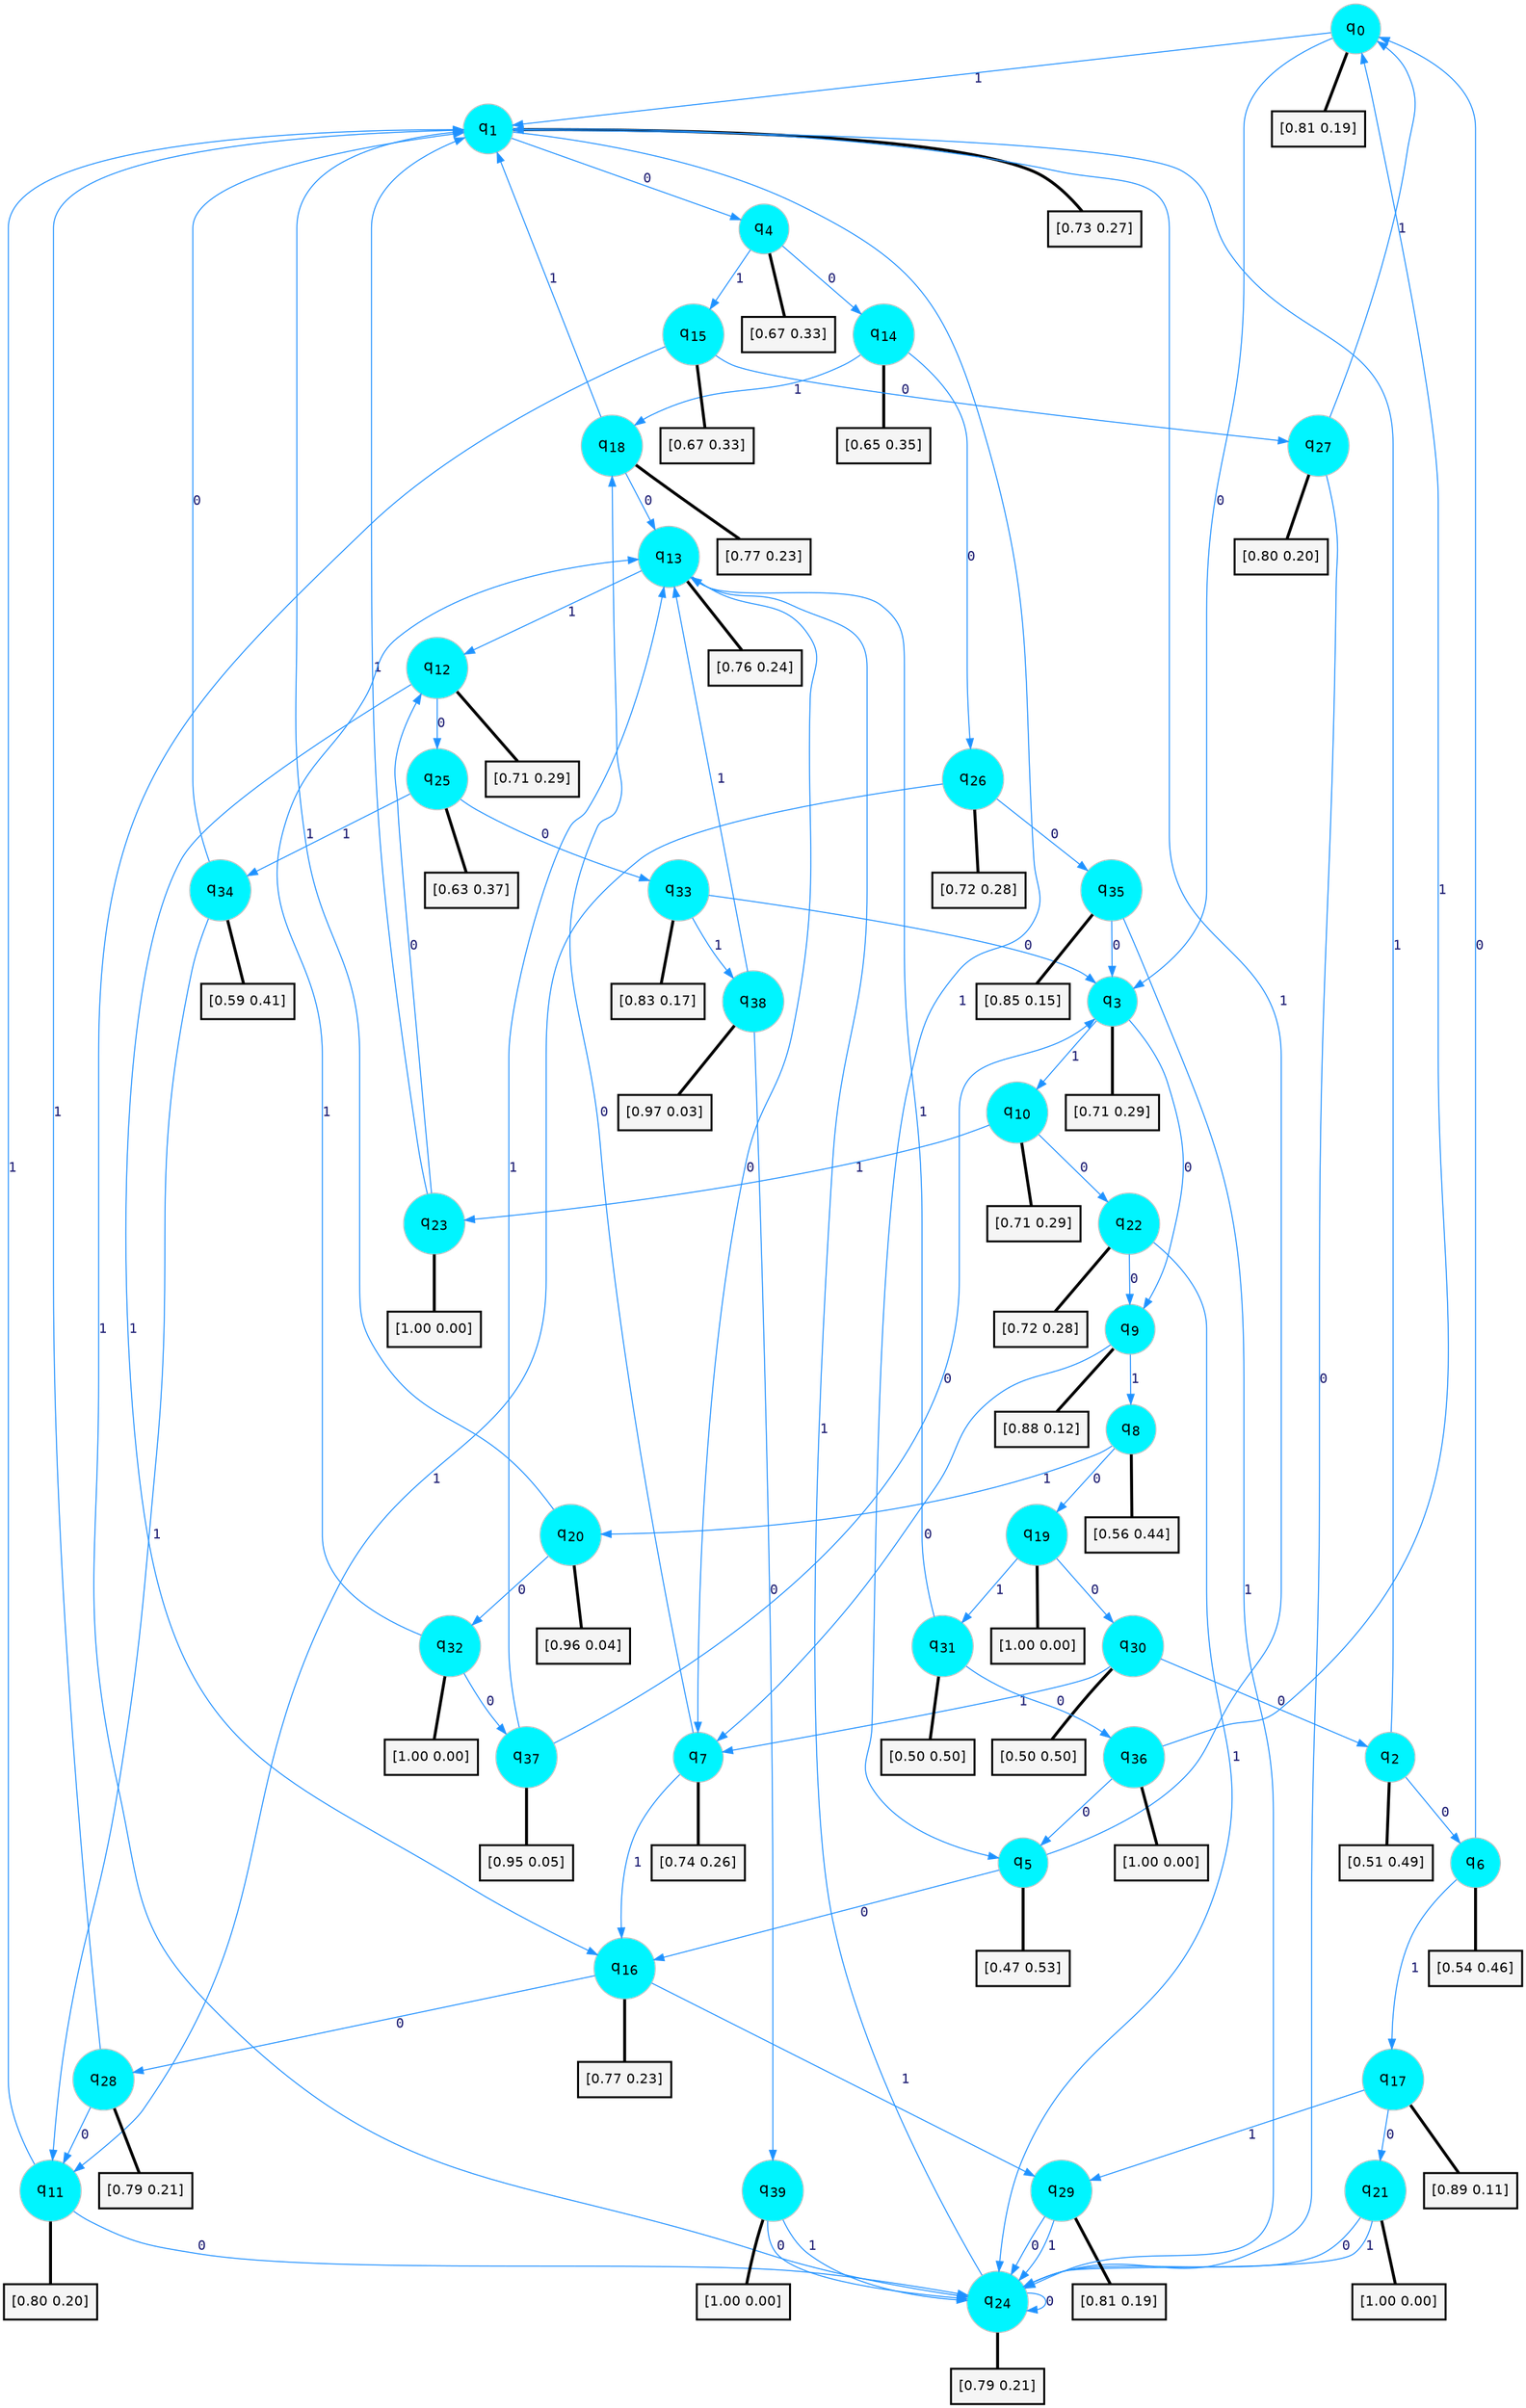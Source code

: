 digraph G {
graph [
bgcolor=transparent, dpi=300, rankdir=TD, size="40,25"];
node [
color=gray, fillcolor=turquoise1, fontcolor=black, fontname=Helvetica, fontsize=16, fontweight=bold, shape=circle, style=filled];
edge [
arrowsize=1, color=dodgerblue1, fontcolor=midnightblue, fontname=courier, fontweight=bold, penwidth=1, style=solid, weight=20];
0[label=<q<SUB>0</SUB>>];
1[label=<q<SUB>1</SUB>>];
2[label=<q<SUB>2</SUB>>];
3[label=<q<SUB>3</SUB>>];
4[label=<q<SUB>4</SUB>>];
5[label=<q<SUB>5</SUB>>];
6[label=<q<SUB>6</SUB>>];
7[label=<q<SUB>7</SUB>>];
8[label=<q<SUB>8</SUB>>];
9[label=<q<SUB>9</SUB>>];
10[label=<q<SUB>10</SUB>>];
11[label=<q<SUB>11</SUB>>];
12[label=<q<SUB>12</SUB>>];
13[label=<q<SUB>13</SUB>>];
14[label=<q<SUB>14</SUB>>];
15[label=<q<SUB>15</SUB>>];
16[label=<q<SUB>16</SUB>>];
17[label=<q<SUB>17</SUB>>];
18[label=<q<SUB>18</SUB>>];
19[label=<q<SUB>19</SUB>>];
20[label=<q<SUB>20</SUB>>];
21[label=<q<SUB>21</SUB>>];
22[label=<q<SUB>22</SUB>>];
23[label=<q<SUB>23</SUB>>];
24[label=<q<SUB>24</SUB>>];
25[label=<q<SUB>25</SUB>>];
26[label=<q<SUB>26</SUB>>];
27[label=<q<SUB>27</SUB>>];
28[label=<q<SUB>28</SUB>>];
29[label=<q<SUB>29</SUB>>];
30[label=<q<SUB>30</SUB>>];
31[label=<q<SUB>31</SUB>>];
32[label=<q<SUB>32</SUB>>];
33[label=<q<SUB>33</SUB>>];
34[label=<q<SUB>34</SUB>>];
35[label=<q<SUB>35</SUB>>];
36[label=<q<SUB>36</SUB>>];
37[label=<q<SUB>37</SUB>>];
38[label=<q<SUB>38</SUB>>];
39[label=<q<SUB>39</SUB>>];
40[label="[0.81 0.19]", shape=box,fontcolor=black, fontname=Helvetica, fontsize=14, penwidth=2, fillcolor=whitesmoke,color=black];
41[label="[0.73 0.27]", shape=box,fontcolor=black, fontname=Helvetica, fontsize=14, penwidth=2, fillcolor=whitesmoke,color=black];
42[label="[0.51 0.49]", shape=box,fontcolor=black, fontname=Helvetica, fontsize=14, penwidth=2, fillcolor=whitesmoke,color=black];
43[label="[0.71 0.29]", shape=box,fontcolor=black, fontname=Helvetica, fontsize=14, penwidth=2, fillcolor=whitesmoke,color=black];
44[label="[0.67 0.33]", shape=box,fontcolor=black, fontname=Helvetica, fontsize=14, penwidth=2, fillcolor=whitesmoke,color=black];
45[label="[0.47 0.53]", shape=box,fontcolor=black, fontname=Helvetica, fontsize=14, penwidth=2, fillcolor=whitesmoke,color=black];
46[label="[0.54 0.46]", shape=box,fontcolor=black, fontname=Helvetica, fontsize=14, penwidth=2, fillcolor=whitesmoke,color=black];
47[label="[0.74 0.26]", shape=box,fontcolor=black, fontname=Helvetica, fontsize=14, penwidth=2, fillcolor=whitesmoke,color=black];
48[label="[0.56 0.44]", shape=box,fontcolor=black, fontname=Helvetica, fontsize=14, penwidth=2, fillcolor=whitesmoke,color=black];
49[label="[0.88 0.12]", shape=box,fontcolor=black, fontname=Helvetica, fontsize=14, penwidth=2, fillcolor=whitesmoke,color=black];
50[label="[0.71 0.29]", shape=box,fontcolor=black, fontname=Helvetica, fontsize=14, penwidth=2, fillcolor=whitesmoke,color=black];
51[label="[0.80 0.20]", shape=box,fontcolor=black, fontname=Helvetica, fontsize=14, penwidth=2, fillcolor=whitesmoke,color=black];
52[label="[0.71 0.29]", shape=box,fontcolor=black, fontname=Helvetica, fontsize=14, penwidth=2, fillcolor=whitesmoke,color=black];
53[label="[0.76 0.24]", shape=box,fontcolor=black, fontname=Helvetica, fontsize=14, penwidth=2, fillcolor=whitesmoke,color=black];
54[label="[0.65 0.35]", shape=box,fontcolor=black, fontname=Helvetica, fontsize=14, penwidth=2, fillcolor=whitesmoke,color=black];
55[label="[0.67 0.33]", shape=box,fontcolor=black, fontname=Helvetica, fontsize=14, penwidth=2, fillcolor=whitesmoke,color=black];
56[label="[0.77 0.23]", shape=box,fontcolor=black, fontname=Helvetica, fontsize=14, penwidth=2, fillcolor=whitesmoke,color=black];
57[label="[0.89 0.11]", shape=box,fontcolor=black, fontname=Helvetica, fontsize=14, penwidth=2, fillcolor=whitesmoke,color=black];
58[label="[0.77 0.23]", shape=box,fontcolor=black, fontname=Helvetica, fontsize=14, penwidth=2, fillcolor=whitesmoke,color=black];
59[label="[1.00 0.00]", shape=box,fontcolor=black, fontname=Helvetica, fontsize=14, penwidth=2, fillcolor=whitesmoke,color=black];
60[label="[0.96 0.04]", shape=box,fontcolor=black, fontname=Helvetica, fontsize=14, penwidth=2, fillcolor=whitesmoke,color=black];
61[label="[1.00 0.00]", shape=box,fontcolor=black, fontname=Helvetica, fontsize=14, penwidth=2, fillcolor=whitesmoke,color=black];
62[label="[0.72 0.28]", shape=box,fontcolor=black, fontname=Helvetica, fontsize=14, penwidth=2, fillcolor=whitesmoke,color=black];
63[label="[1.00 0.00]", shape=box,fontcolor=black, fontname=Helvetica, fontsize=14, penwidth=2, fillcolor=whitesmoke,color=black];
64[label="[0.79 0.21]", shape=box,fontcolor=black, fontname=Helvetica, fontsize=14, penwidth=2, fillcolor=whitesmoke,color=black];
65[label="[0.63 0.37]", shape=box,fontcolor=black, fontname=Helvetica, fontsize=14, penwidth=2, fillcolor=whitesmoke,color=black];
66[label="[0.72 0.28]", shape=box,fontcolor=black, fontname=Helvetica, fontsize=14, penwidth=2, fillcolor=whitesmoke,color=black];
67[label="[0.80 0.20]", shape=box,fontcolor=black, fontname=Helvetica, fontsize=14, penwidth=2, fillcolor=whitesmoke,color=black];
68[label="[0.79 0.21]", shape=box,fontcolor=black, fontname=Helvetica, fontsize=14, penwidth=2, fillcolor=whitesmoke,color=black];
69[label="[0.81 0.19]", shape=box,fontcolor=black, fontname=Helvetica, fontsize=14, penwidth=2, fillcolor=whitesmoke,color=black];
70[label="[0.50 0.50]", shape=box,fontcolor=black, fontname=Helvetica, fontsize=14, penwidth=2, fillcolor=whitesmoke,color=black];
71[label="[0.50 0.50]", shape=box,fontcolor=black, fontname=Helvetica, fontsize=14, penwidth=2, fillcolor=whitesmoke,color=black];
72[label="[1.00 0.00]", shape=box,fontcolor=black, fontname=Helvetica, fontsize=14, penwidth=2, fillcolor=whitesmoke,color=black];
73[label="[0.83 0.17]", shape=box,fontcolor=black, fontname=Helvetica, fontsize=14, penwidth=2, fillcolor=whitesmoke,color=black];
74[label="[0.59 0.41]", shape=box,fontcolor=black, fontname=Helvetica, fontsize=14, penwidth=2, fillcolor=whitesmoke,color=black];
75[label="[0.85 0.15]", shape=box,fontcolor=black, fontname=Helvetica, fontsize=14, penwidth=2, fillcolor=whitesmoke,color=black];
76[label="[1.00 0.00]", shape=box,fontcolor=black, fontname=Helvetica, fontsize=14, penwidth=2, fillcolor=whitesmoke,color=black];
77[label="[0.95 0.05]", shape=box,fontcolor=black, fontname=Helvetica, fontsize=14, penwidth=2, fillcolor=whitesmoke,color=black];
78[label="[0.97 0.03]", shape=box,fontcolor=black, fontname=Helvetica, fontsize=14, penwidth=2, fillcolor=whitesmoke,color=black];
79[label="[1.00 0.00]", shape=box,fontcolor=black, fontname=Helvetica, fontsize=14, penwidth=2, fillcolor=whitesmoke,color=black];
0->3 [label=0];
0->1 [label=1];
0->40 [arrowhead=none, penwidth=3,color=black];
1->4 [label=0];
1->5 [label=1];
1->41 [arrowhead=none, penwidth=3,color=black];
2->6 [label=0];
2->1 [label=1];
2->42 [arrowhead=none, penwidth=3,color=black];
3->9 [label=0];
3->10 [label=1];
3->43 [arrowhead=none, penwidth=3,color=black];
4->14 [label=0];
4->15 [label=1];
4->44 [arrowhead=none, penwidth=3,color=black];
5->16 [label=0];
5->1 [label=1];
5->45 [arrowhead=none, penwidth=3,color=black];
6->0 [label=0];
6->17 [label=1];
6->46 [arrowhead=none, penwidth=3,color=black];
7->18 [label=0];
7->16 [label=1];
7->47 [arrowhead=none, penwidth=3,color=black];
8->19 [label=0];
8->20 [label=1];
8->48 [arrowhead=none, penwidth=3,color=black];
9->7 [label=0];
9->8 [label=1];
9->49 [arrowhead=none, penwidth=3,color=black];
10->22 [label=0];
10->23 [label=1];
10->50 [arrowhead=none, penwidth=3,color=black];
11->24 [label=0];
11->1 [label=1];
11->51 [arrowhead=none, penwidth=3,color=black];
12->25 [label=0];
12->16 [label=1];
12->52 [arrowhead=none, penwidth=3,color=black];
13->7 [label=0];
13->12 [label=1];
13->53 [arrowhead=none, penwidth=3,color=black];
14->26 [label=0];
14->18 [label=1];
14->54 [arrowhead=none, penwidth=3,color=black];
15->27 [label=0];
15->24 [label=1];
15->55 [arrowhead=none, penwidth=3,color=black];
16->28 [label=0];
16->29 [label=1];
16->56 [arrowhead=none, penwidth=3,color=black];
17->21 [label=0];
17->29 [label=1];
17->57 [arrowhead=none, penwidth=3,color=black];
18->13 [label=0];
18->1 [label=1];
18->58 [arrowhead=none, penwidth=3,color=black];
19->30 [label=0];
19->31 [label=1];
19->59 [arrowhead=none, penwidth=3,color=black];
20->32 [label=0];
20->1 [label=1];
20->60 [arrowhead=none, penwidth=3,color=black];
21->24 [label=0];
21->24 [label=1];
21->61 [arrowhead=none, penwidth=3,color=black];
22->9 [label=0];
22->24 [label=1];
22->62 [arrowhead=none, penwidth=3,color=black];
23->12 [label=0];
23->1 [label=1];
23->63 [arrowhead=none, penwidth=3,color=black];
24->24 [label=0];
24->13 [label=1];
24->64 [arrowhead=none, penwidth=3,color=black];
25->33 [label=0];
25->34 [label=1];
25->65 [arrowhead=none, penwidth=3,color=black];
26->35 [label=0];
26->11 [label=1];
26->66 [arrowhead=none, penwidth=3,color=black];
27->24 [label=0];
27->0 [label=1];
27->67 [arrowhead=none, penwidth=3,color=black];
28->11 [label=0];
28->1 [label=1];
28->68 [arrowhead=none, penwidth=3,color=black];
29->24 [label=0];
29->24 [label=1];
29->69 [arrowhead=none, penwidth=3,color=black];
30->2 [label=0];
30->7 [label=1];
30->70 [arrowhead=none, penwidth=3,color=black];
31->36 [label=0];
31->13 [label=1];
31->71 [arrowhead=none, penwidth=3,color=black];
32->37 [label=0];
32->13 [label=1];
32->72 [arrowhead=none, penwidth=3,color=black];
33->3 [label=0];
33->38 [label=1];
33->73 [arrowhead=none, penwidth=3,color=black];
34->1 [label=0];
34->11 [label=1];
34->74 [arrowhead=none, penwidth=3,color=black];
35->3 [label=0];
35->24 [label=1];
35->75 [arrowhead=none, penwidth=3,color=black];
36->5 [label=0];
36->0 [label=1];
36->76 [arrowhead=none, penwidth=3,color=black];
37->3 [label=0];
37->13 [label=1];
37->77 [arrowhead=none, penwidth=3,color=black];
38->39 [label=0];
38->13 [label=1];
38->78 [arrowhead=none, penwidth=3,color=black];
39->24 [label=0];
39->24 [label=1];
39->79 [arrowhead=none, penwidth=3,color=black];
}

